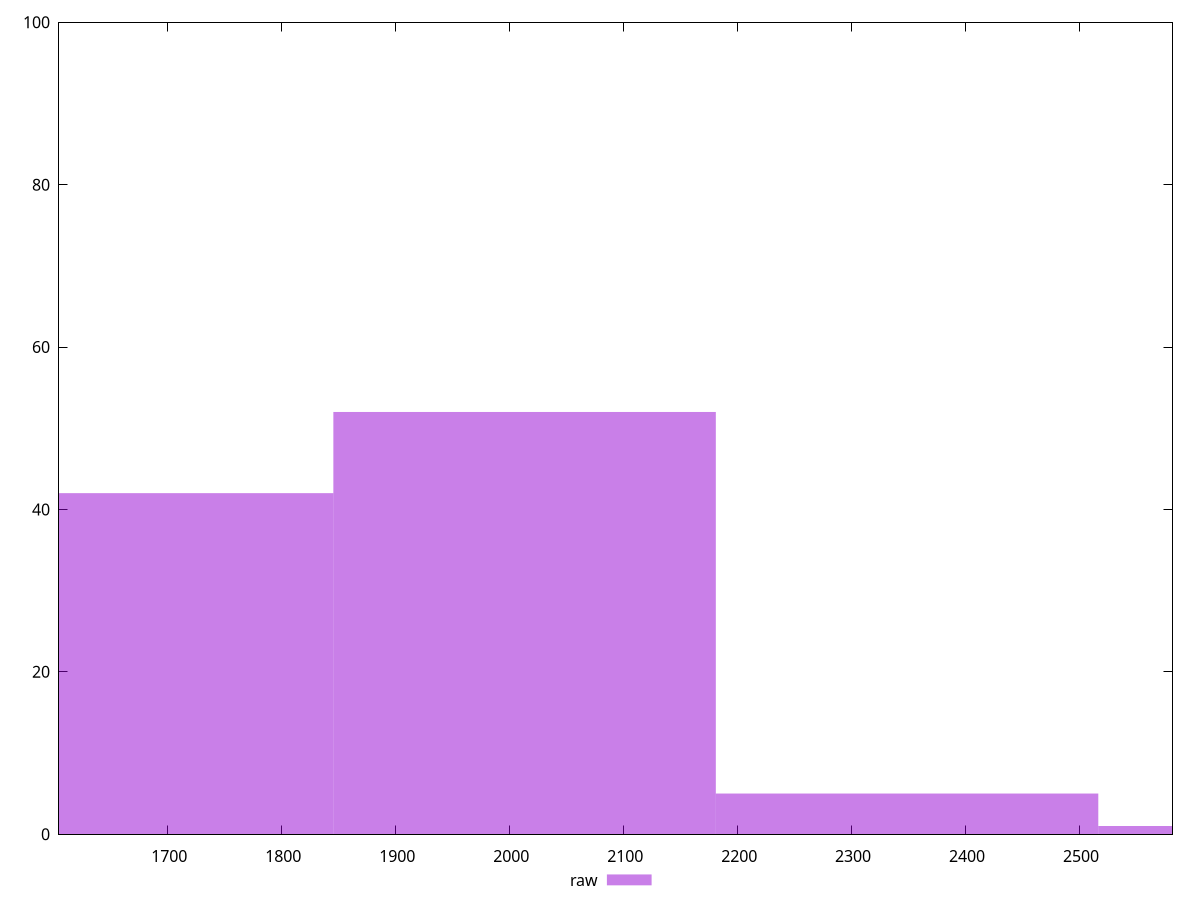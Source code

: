 reset

$raw <<EOF
2349.10044368987 5
2013.5146660198886 52
1677.928888349907 42
2684.6862213598515 1
EOF

set key outside below
set boxwidth 335.58577766998144
set xrange [1605:2582]
set yrange [0:100]
set trange [0:100]
set style fill transparent solid 0.5 noborder
set terminal svg size 640, 490 enhanced background rgb 'white'
set output "report_00015_2021-02-09T16-11-33.973Z/uses-rel-preload/samples/pages+cached+noadtech/raw/histogram.svg"

plot $raw title "raw" with boxes

reset
